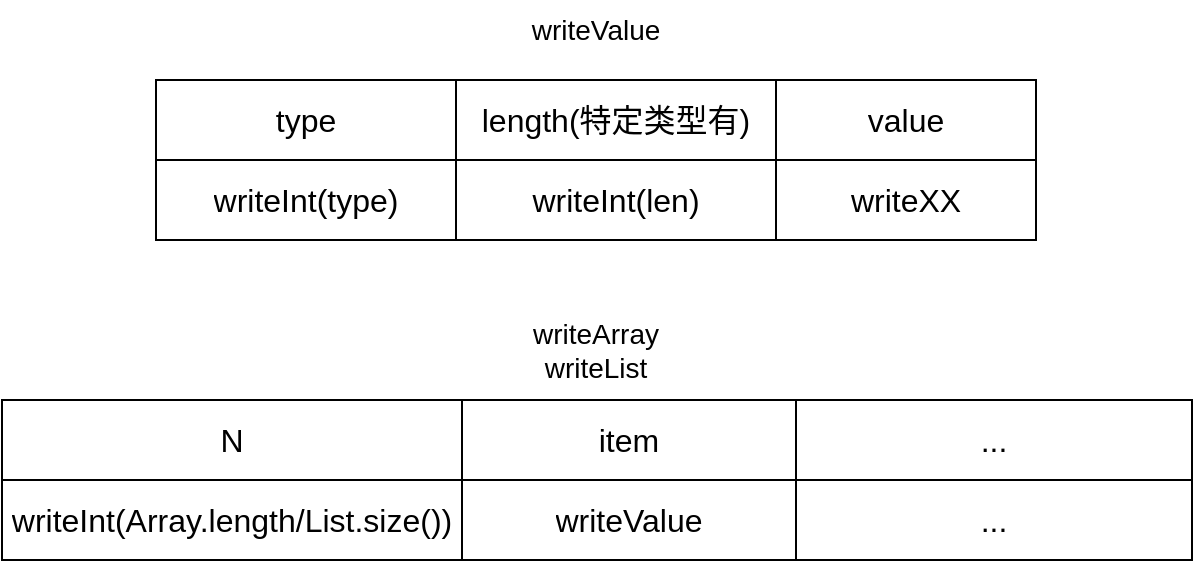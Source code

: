 <mxfile version="21.1.7" type="github">
  <diagram name="Page-1" id="tpSlx0TJLCMtrr7hPc9e">
    <mxGraphModel dx="1306" dy="773" grid="1" gridSize="10" guides="1" tooltips="1" connect="1" arrows="1" fold="1" page="1" pageScale="1" pageWidth="850" pageHeight="1100" math="0" shadow="0">
      <root>
        <mxCell id="0" />
        <mxCell id="1" parent="0" />
        <mxCell id="ptqw85YmbxoiUNOK4I0_-1" value="" style="shape=table;startSize=0;container=1;collapsible=0;childLayout=tableLayout;fontSize=16;" vertex="1" parent="1">
          <mxGeometry x="205" y="110" width="440" height="80" as="geometry" />
        </mxCell>
        <mxCell id="ptqw85YmbxoiUNOK4I0_-2" value="" style="shape=tableRow;horizontal=0;startSize=0;swimlaneHead=0;swimlaneBody=0;strokeColor=inherit;top=0;left=0;bottom=0;right=0;collapsible=0;dropTarget=0;fillColor=none;points=[[0,0.5],[1,0.5]];portConstraint=eastwest;fontSize=16;" vertex="1" parent="ptqw85YmbxoiUNOK4I0_-1">
          <mxGeometry width="440" height="40" as="geometry" />
        </mxCell>
        <mxCell id="ptqw85YmbxoiUNOK4I0_-3" value="type" style="shape=partialRectangle;html=1;whiteSpace=wrap;connectable=0;strokeColor=inherit;overflow=hidden;fillColor=none;top=0;left=0;bottom=0;right=0;pointerEvents=1;fontSize=16;" vertex="1" parent="ptqw85YmbxoiUNOK4I0_-2">
          <mxGeometry width="150" height="40" as="geometry">
            <mxRectangle width="150" height="40" as="alternateBounds" />
          </mxGeometry>
        </mxCell>
        <mxCell id="ptqw85YmbxoiUNOK4I0_-4" value="length(特定类型有)" style="shape=partialRectangle;html=1;whiteSpace=wrap;connectable=0;strokeColor=inherit;overflow=hidden;fillColor=none;top=0;left=0;bottom=0;right=0;pointerEvents=1;fontSize=16;" vertex="1" parent="ptqw85YmbxoiUNOK4I0_-2">
          <mxGeometry x="150" width="160" height="40" as="geometry">
            <mxRectangle width="160" height="40" as="alternateBounds" />
          </mxGeometry>
        </mxCell>
        <mxCell id="ptqw85YmbxoiUNOK4I0_-5" value="value" style="shape=partialRectangle;html=1;whiteSpace=wrap;connectable=0;strokeColor=inherit;overflow=hidden;fillColor=none;top=0;left=0;bottom=0;right=0;pointerEvents=1;fontSize=16;" vertex="1" parent="ptqw85YmbxoiUNOK4I0_-2">
          <mxGeometry x="310" width="130" height="40" as="geometry">
            <mxRectangle width="130" height="40" as="alternateBounds" />
          </mxGeometry>
        </mxCell>
        <mxCell id="ptqw85YmbxoiUNOK4I0_-6" value="" style="shape=tableRow;horizontal=0;startSize=0;swimlaneHead=0;swimlaneBody=0;strokeColor=inherit;top=0;left=0;bottom=0;right=0;collapsible=0;dropTarget=0;fillColor=none;points=[[0,0.5],[1,0.5]];portConstraint=eastwest;fontSize=16;" vertex="1" parent="ptqw85YmbxoiUNOK4I0_-1">
          <mxGeometry y="40" width="440" height="40" as="geometry" />
        </mxCell>
        <mxCell id="ptqw85YmbxoiUNOK4I0_-7" value="writeInt(type)" style="shape=partialRectangle;html=1;whiteSpace=wrap;connectable=0;strokeColor=inherit;overflow=hidden;fillColor=none;top=0;left=0;bottom=0;right=0;pointerEvents=1;fontSize=16;" vertex="1" parent="ptqw85YmbxoiUNOK4I0_-6">
          <mxGeometry width="150" height="40" as="geometry">
            <mxRectangle width="150" height="40" as="alternateBounds" />
          </mxGeometry>
        </mxCell>
        <mxCell id="ptqw85YmbxoiUNOK4I0_-8" value="writeInt(len)" style="shape=partialRectangle;html=1;whiteSpace=wrap;connectable=0;strokeColor=inherit;overflow=hidden;fillColor=none;top=0;left=0;bottom=0;right=0;pointerEvents=1;fontSize=16;" vertex="1" parent="ptqw85YmbxoiUNOK4I0_-6">
          <mxGeometry x="150" width="160" height="40" as="geometry">
            <mxRectangle width="160" height="40" as="alternateBounds" />
          </mxGeometry>
        </mxCell>
        <mxCell id="ptqw85YmbxoiUNOK4I0_-9" value="writeXX" style="shape=partialRectangle;html=1;whiteSpace=wrap;connectable=0;strokeColor=inherit;overflow=hidden;fillColor=none;top=0;left=0;bottom=0;right=0;pointerEvents=1;fontSize=16;" vertex="1" parent="ptqw85YmbxoiUNOK4I0_-6">
          <mxGeometry x="310" width="130" height="40" as="geometry">
            <mxRectangle width="130" height="40" as="alternateBounds" />
          </mxGeometry>
        </mxCell>
        <mxCell id="ptqw85YmbxoiUNOK4I0_-14" value="&lt;font style=&quot;font-size: 14px;&quot;&gt;writeValue&lt;/font&gt;" style="text;html=1;strokeColor=none;fillColor=none;align=center;verticalAlign=middle;whiteSpace=wrap;rounded=0;" vertex="1" parent="1">
          <mxGeometry x="395" y="70" width="60" height="30" as="geometry" />
        </mxCell>
        <mxCell id="ptqw85YmbxoiUNOK4I0_-15" value="" style="shape=table;startSize=0;container=1;collapsible=0;childLayout=tableLayout;fontSize=16;" vertex="1" parent="1">
          <mxGeometry x="128" y="270" width="595" height="80" as="geometry" />
        </mxCell>
        <mxCell id="ptqw85YmbxoiUNOK4I0_-16" value="" style="shape=tableRow;horizontal=0;startSize=0;swimlaneHead=0;swimlaneBody=0;strokeColor=inherit;top=0;left=0;bottom=0;right=0;collapsible=0;dropTarget=0;fillColor=none;points=[[0,0.5],[1,0.5]];portConstraint=eastwest;fontSize=16;" vertex="1" parent="ptqw85YmbxoiUNOK4I0_-15">
          <mxGeometry width="595" height="40" as="geometry" />
        </mxCell>
        <mxCell id="ptqw85YmbxoiUNOK4I0_-17" value="N" style="shape=partialRectangle;html=1;whiteSpace=wrap;connectable=0;strokeColor=inherit;overflow=hidden;fillColor=none;top=0;left=0;bottom=0;right=0;pointerEvents=1;fontSize=16;" vertex="1" parent="ptqw85YmbxoiUNOK4I0_-16">
          <mxGeometry width="230" height="40" as="geometry">
            <mxRectangle width="230" height="40" as="alternateBounds" />
          </mxGeometry>
        </mxCell>
        <mxCell id="ptqw85YmbxoiUNOK4I0_-18" value="item" style="shape=partialRectangle;html=1;whiteSpace=wrap;connectable=0;strokeColor=inherit;overflow=hidden;fillColor=none;top=0;left=0;bottom=0;right=0;pointerEvents=1;fontSize=16;" vertex="1" parent="ptqw85YmbxoiUNOK4I0_-16">
          <mxGeometry x="230" width="167" height="40" as="geometry">
            <mxRectangle width="167" height="40" as="alternateBounds" />
          </mxGeometry>
        </mxCell>
        <mxCell id="ptqw85YmbxoiUNOK4I0_-19" value="..." style="shape=partialRectangle;html=1;whiteSpace=wrap;connectable=0;strokeColor=inherit;overflow=hidden;fillColor=none;top=0;left=0;bottom=0;right=0;pointerEvents=1;fontSize=16;" vertex="1" parent="ptqw85YmbxoiUNOK4I0_-16">
          <mxGeometry x="397" width="198" height="40" as="geometry">
            <mxRectangle width="198" height="40" as="alternateBounds" />
          </mxGeometry>
        </mxCell>
        <mxCell id="ptqw85YmbxoiUNOK4I0_-20" value="" style="shape=tableRow;horizontal=0;startSize=0;swimlaneHead=0;swimlaneBody=0;strokeColor=inherit;top=0;left=0;bottom=0;right=0;collapsible=0;dropTarget=0;fillColor=none;points=[[0,0.5],[1,0.5]];portConstraint=eastwest;fontSize=16;" vertex="1" parent="ptqw85YmbxoiUNOK4I0_-15">
          <mxGeometry y="40" width="595" height="40" as="geometry" />
        </mxCell>
        <mxCell id="ptqw85YmbxoiUNOK4I0_-21" value="writeInt(Array.length/List.size())" style="shape=partialRectangle;html=1;whiteSpace=wrap;connectable=0;strokeColor=inherit;overflow=hidden;fillColor=none;top=0;left=0;bottom=0;right=0;pointerEvents=1;fontSize=16;" vertex="1" parent="ptqw85YmbxoiUNOK4I0_-20">
          <mxGeometry width="230" height="40" as="geometry">
            <mxRectangle width="230" height="40" as="alternateBounds" />
          </mxGeometry>
        </mxCell>
        <mxCell id="ptqw85YmbxoiUNOK4I0_-22" value="writeValue" style="shape=partialRectangle;html=1;whiteSpace=wrap;connectable=0;strokeColor=inherit;overflow=hidden;fillColor=none;top=0;left=0;bottom=0;right=0;pointerEvents=1;fontSize=16;" vertex="1" parent="ptqw85YmbxoiUNOK4I0_-20">
          <mxGeometry x="230" width="167" height="40" as="geometry">
            <mxRectangle width="167" height="40" as="alternateBounds" />
          </mxGeometry>
        </mxCell>
        <mxCell id="ptqw85YmbxoiUNOK4I0_-23" value="..." style="shape=partialRectangle;html=1;whiteSpace=wrap;connectable=0;strokeColor=inherit;overflow=hidden;fillColor=none;top=0;left=0;bottom=0;right=0;pointerEvents=1;fontSize=16;" vertex="1" parent="ptqw85YmbxoiUNOK4I0_-20">
          <mxGeometry x="397" width="198" height="40" as="geometry">
            <mxRectangle width="198" height="40" as="alternateBounds" />
          </mxGeometry>
        </mxCell>
        <mxCell id="ptqw85YmbxoiUNOK4I0_-28" value="&lt;font style=&quot;font-size: 14px;&quot;&gt;writeArray&lt;br&gt;writeList&lt;br&gt;&lt;/font&gt;" style="text;html=1;strokeColor=none;fillColor=none;align=center;verticalAlign=middle;whiteSpace=wrap;rounded=0;" vertex="1" parent="1">
          <mxGeometry x="395" y="230" width="60" height="30" as="geometry" />
        </mxCell>
      </root>
    </mxGraphModel>
  </diagram>
</mxfile>
